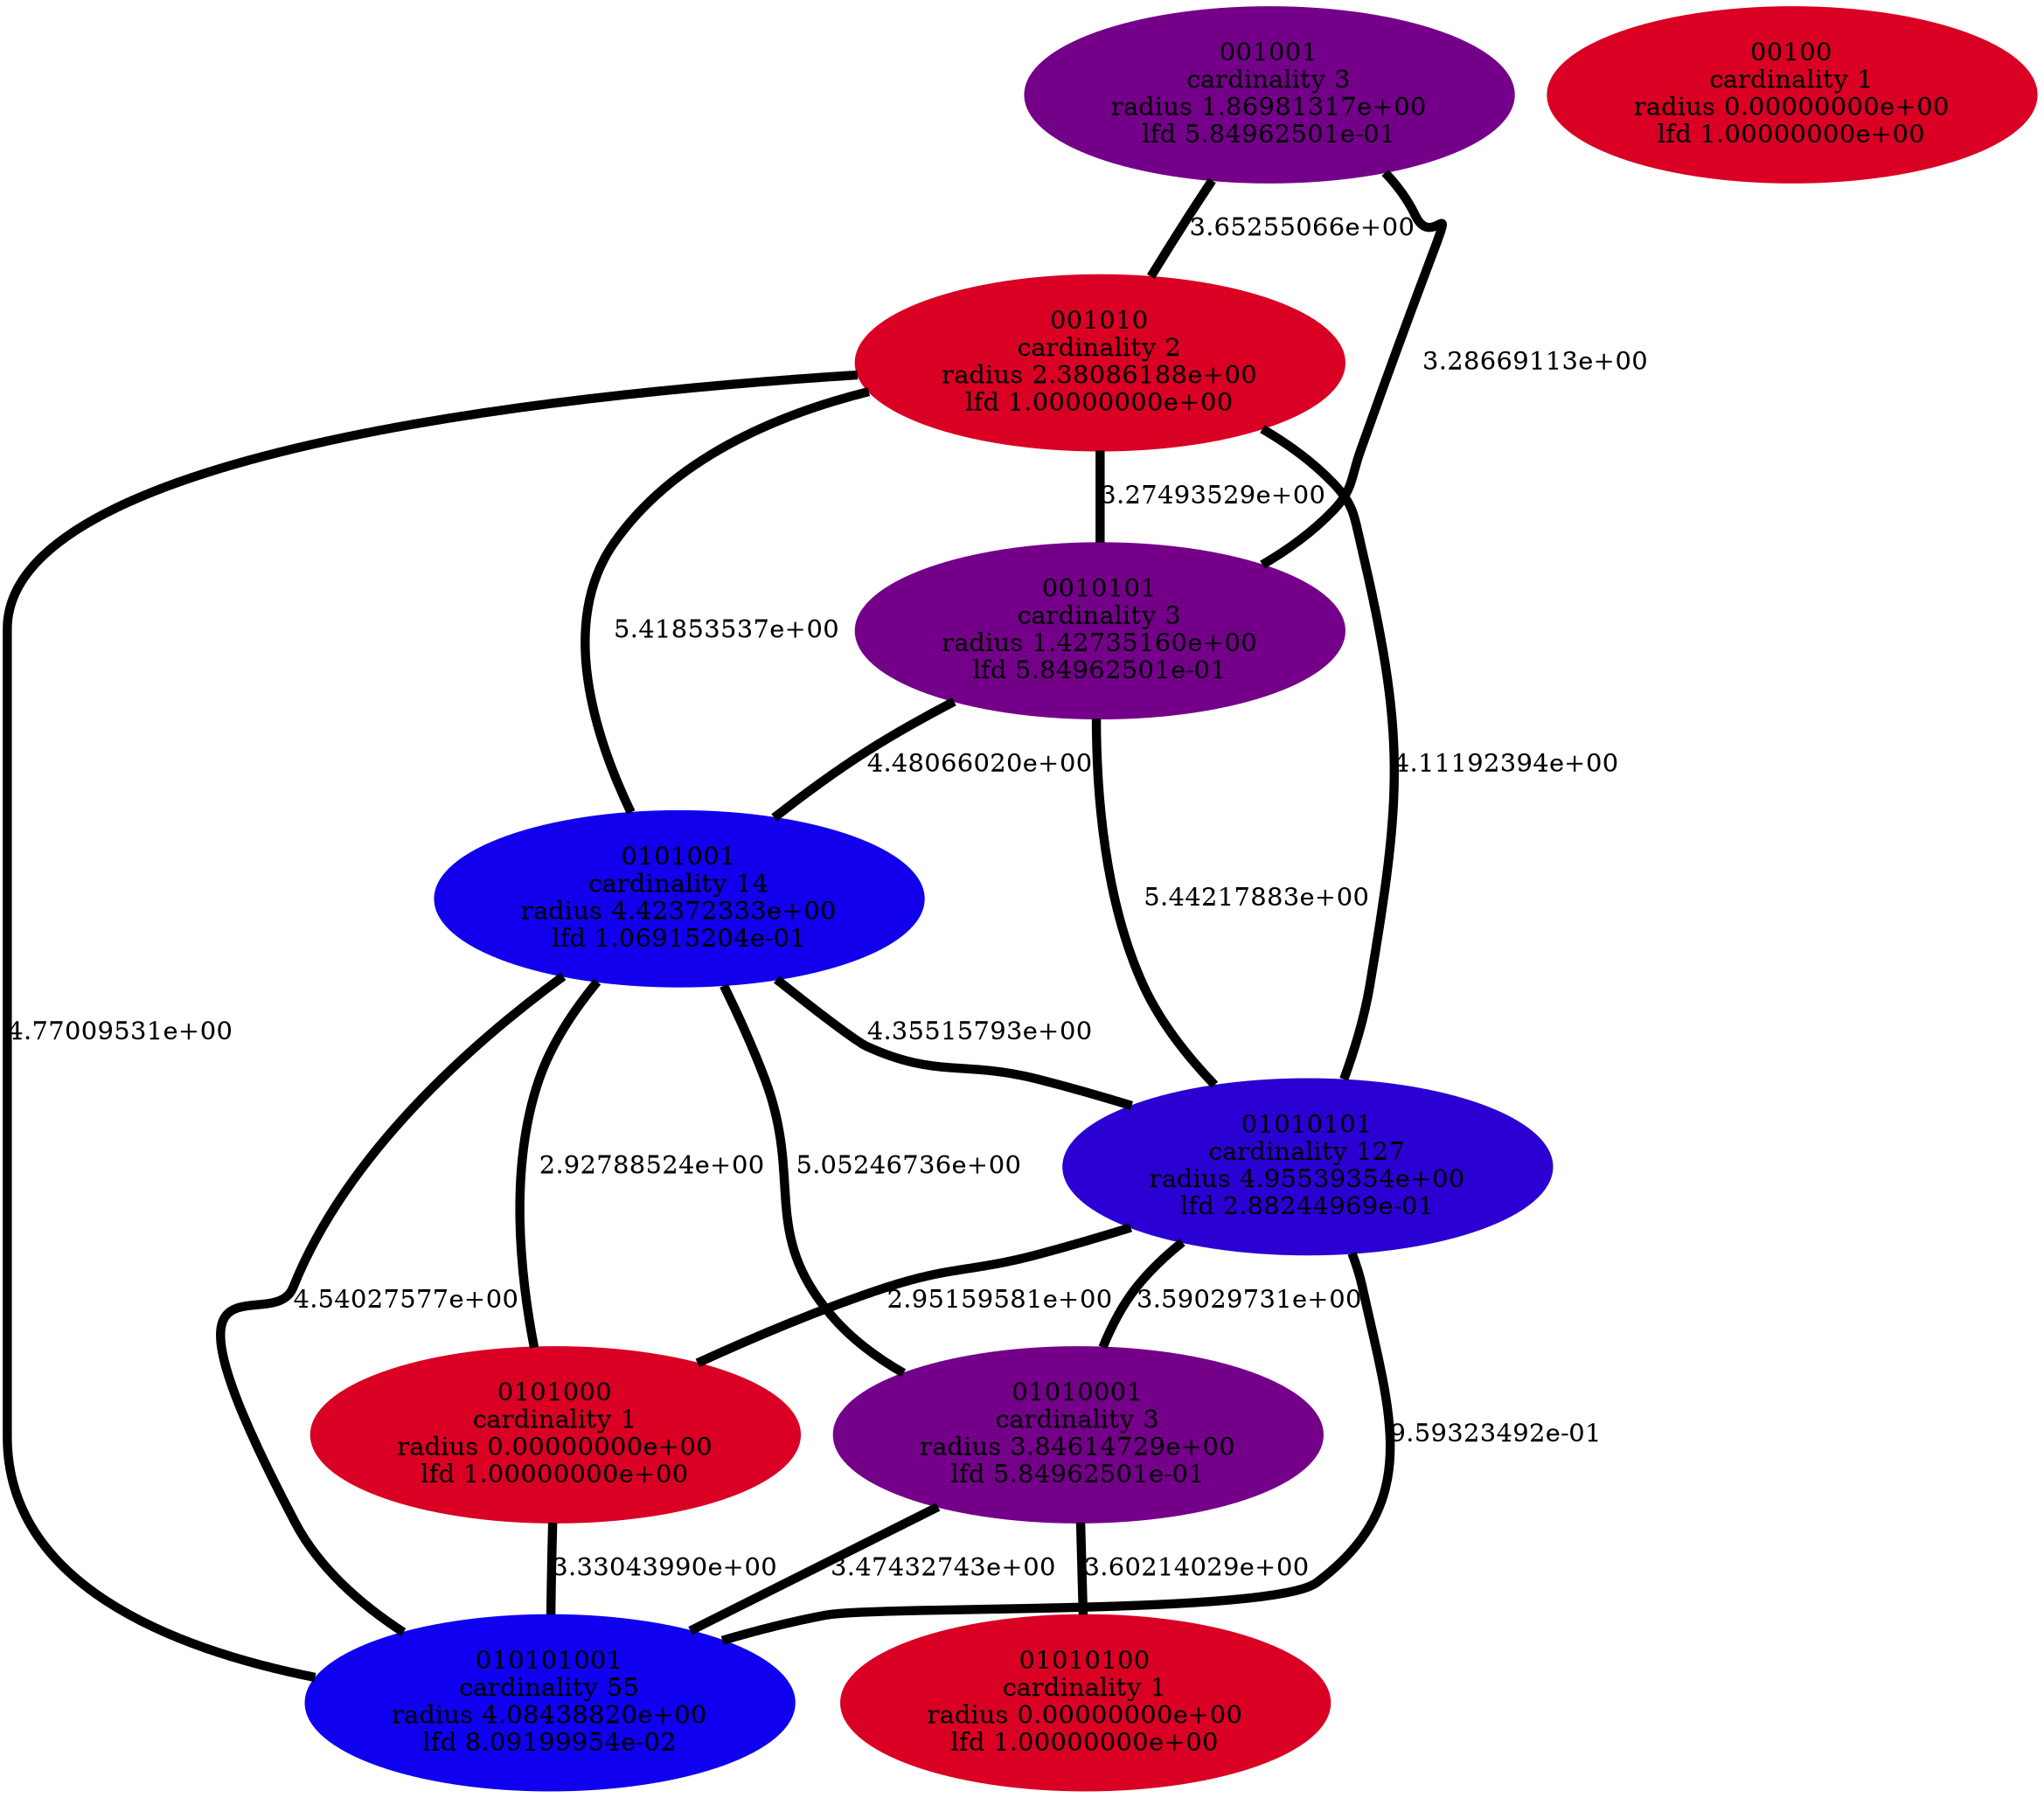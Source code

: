 graph cluster_cardinality_optimal_31 {
    edge[style=solid, penwidth="5", labeldistance="10"]
    01010101 [label="01010101\ncardinality 127\nradius 4.95539354e+00\nlfd 2.88244969e-01", color="#2B00D3", style="filled"]
    010101001 [label="010101001\ncardinality 55\nradius 4.08438820e+00\nlfd 8.09199954e-02", color="#0F00EF", style="filled"]
    01010100 [label="01010100\ncardinality 1\nradius 0.00000000e+00\nlfd 1.00000000e+00", color="#DA0024", style="filled"]
    00100 [label="00100\ncardinality 1\nradius 0.00000000e+00\nlfd 1.00000000e+00", color="#DA0024", style="filled"]
    001010 [label="001010\ncardinality 2\nradius 2.38086188e+00\nlfd 1.00000000e+00", color="#DA0024", style="filled"]
    01010001 [label="01010001\ncardinality 3\nradius 3.84614729e+00\nlfd 5.84962501e-01", color="#74008A", style="filled"]
    0010101 [label="0010101\ncardinality 3\nradius 1.42735160e+00\nlfd 5.84962501e-01", color="#74008A", style="filled"]
    0101001 [label="0101001\ncardinality 14\nradius 4.42372333e+00\nlfd 1.06915204e-01", color="#1200EC", style="filled"]
    001001 [label="001001\ncardinality 3\nradius 1.86981317e+00\nlfd 5.84962501e-01", color="#74008A", style="filled"]
    0101000 [label="0101000\ncardinality 1\nradius 0.00000000e+00\nlfd 1.00000000e+00", color="#DA0024", style="filled"]
    01010101 -- 010101001 [label="9.59323492e-01"]
    0010101 -- 01010101 [label="5.44217883e+00"]
    0101001 -- 01010101 [label="4.35515793e+00"]
    0101000 -- 010101001 [label="3.33043990e+00"]
    001001 -- 001010 [label="3.65255066e+00"]
    01010101 -- 01010001 [label="3.59029731e+00"]
    01010101 -- 0101000 [label="2.95159581e+00"]
    01010001 -- 01010100 [label="3.60214029e+00"]
    0101001 -- 0101000 [label="2.92788524e+00"]
    001010 -- 01010101 [label="4.11192394e+00"]
    001010 -- 0010101 [label="3.27493529e+00"]
    0101001 -- 01010001 [label="5.05246736e+00"]
    001001 -- 0010101 [label="3.28669113e+00"]
    0101001 -- 010101001 [label="4.54027577e+00"]
    001010 -- 0101001 [label="5.41853537e+00"]
    0010101 -- 0101001 [label="4.48066020e+00"]
    01010001 -- 010101001 [label="3.47432743e+00"]
    001010 -- 010101001 [label="4.77009531e+00"]
}
